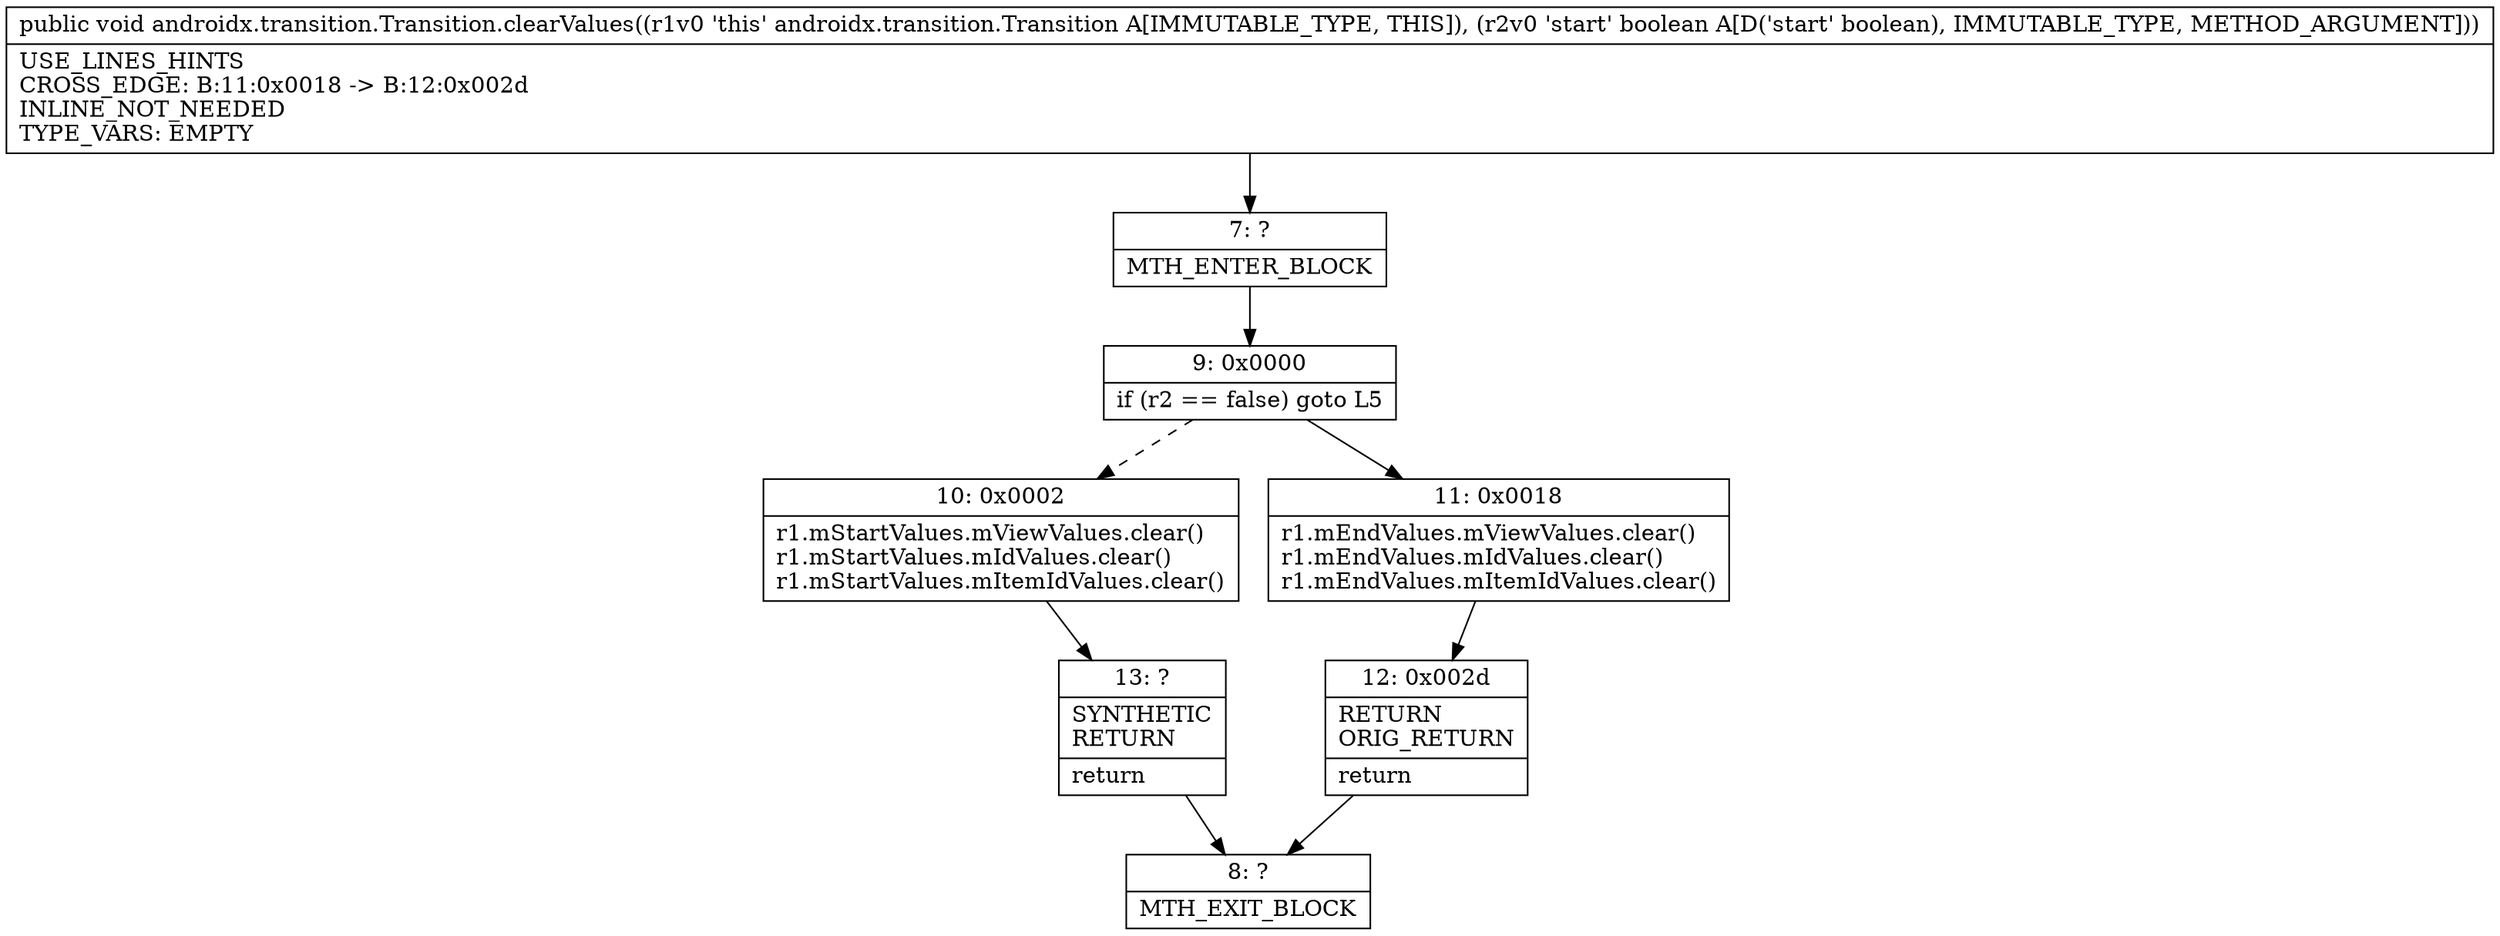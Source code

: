 digraph "CFG forandroidx.transition.Transition.clearValues(Z)V" {
Node_7 [shape=record,label="{7\:\ ?|MTH_ENTER_BLOCK\l}"];
Node_9 [shape=record,label="{9\:\ 0x0000|if (r2 == false) goto L5\l}"];
Node_10 [shape=record,label="{10\:\ 0x0002|r1.mStartValues.mViewValues.clear()\lr1.mStartValues.mIdValues.clear()\lr1.mStartValues.mItemIdValues.clear()\l}"];
Node_13 [shape=record,label="{13\:\ ?|SYNTHETIC\lRETURN\l|return\l}"];
Node_8 [shape=record,label="{8\:\ ?|MTH_EXIT_BLOCK\l}"];
Node_11 [shape=record,label="{11\:\ 0x0018|r1.mEndValues.mViewValues.clear()\lr1.mEndValues.mIdValues.clear()\lr1.mEndValues.mItemIdValues.clear()\l}"];
Node_12 [shape=record,label="{12\:\ 0x002d|RETURN\lORIG_RETURN\l|return\l}"];
MethodNode[shape=record,label="{public void androidx.transition.Transition.clearValues((r1v0 'this' androidx.transition.Transition A[IMMUTABLE_TYPE, THIS]), (r2v0 'start' boolean A[D('start' boolean), IMMUTABLE_TYPE, METHOD_ARGUMENT]))  | USE_LINES_HINTS\lCROSS_EDGE: B:11:0x0018 \-\> B:12:0x002d\lINLINE_NOT_NEEDED\lTYPE_VARS: EMPTY\l}"];
MethodNode -> Node_7;Node_7 -> Node_9;
Node_9 -> Node_10[style=dashed];
Node_9 -> Node_11;
Node_10 -> Node_13;
Node_13 -> Node_8;
Node_11 -> Node_12;
Node_12 -> Node_8;
}

